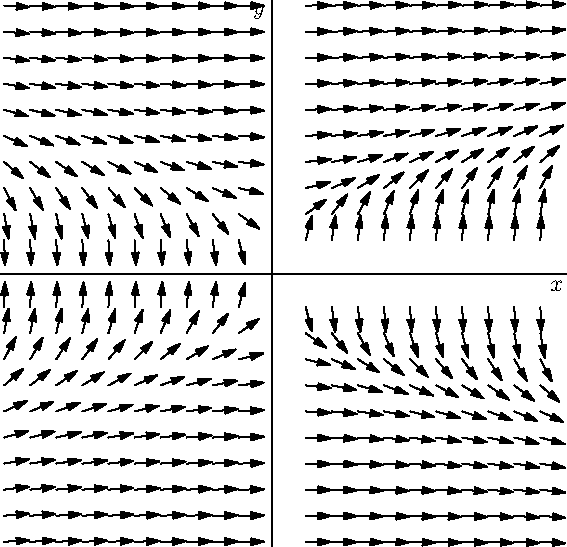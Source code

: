size(10cm,0);
import contour;
import stats;
import graph;

yaxis("$y$");
xaxis("$x$");

path vector(pair z) {return
(0,0)--(1/(sqrt(1 + ((z.x)/((z.y)^3))^2)),
((z.x)/((z.y)^3))/(sqrt(1 + ((z.x)/((z.y)^3))^2)));}

add(vectorfield(vector,(-4,-4),(-0.5,-0.5)));
add(vectorfield(vector,(-4,0.5),(-0.5,4)));
add(vectorfield(vector,(0.5,-4),(4,-0.5)));
add(vectorfield(vector,(0.5,0.5),(4,4)));

